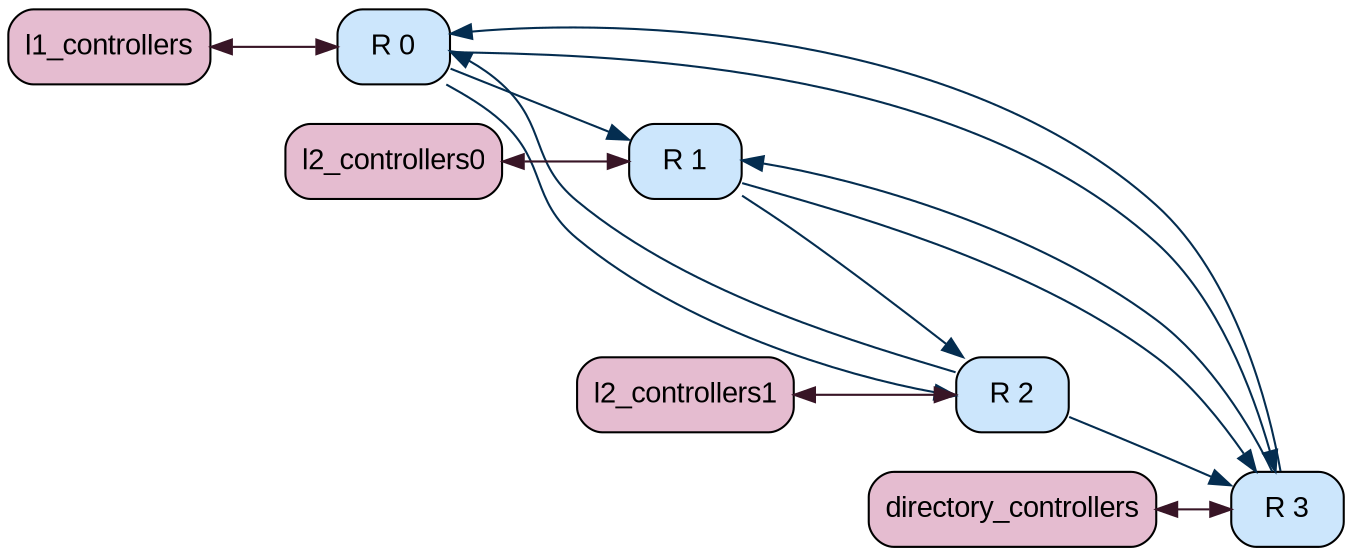 graph G {
rankdir=LR;
"board.cache_hierarchy.ruby_system.network.routers0" [color="#000000", fillcolor="#cce6fc", fontcolor="#000000", fontname=Arial, fontsize=14, label="R 0", shape=Mrecord, style="rounded, filled"];
"board.cache_hierarchy.ruby_system.network.routers1" [color="#000000", fillcolor="#cce6fc", fontcolor="#000000", fontname=Arial, fontsize=14, label="R 1", shape=Mrecord, style="rounded, filled"];
"board.cache_hierarchy.ruby_system.network.routers2" [color="#000000", fillcolor="#cce6fc", fontcolor="#000000", fontname=Arial, fontsize=14, label="R 2", shape=Mrecord, style="rounded, filled"];
"board.cache_hierarchy.ruby_system.network.routers3" [color="#000000", fillcolor="#cce6fc", fontcolor="#000000", fontname=Arial, fontsize=14, label="R 3", shape=Mrecord, style="rounded, filled"];
"board.cache_hierarchy.ruby_system.network.routers0" -- "board.cache_hierarchy.ruby_system.network.routers1"  [color="#042d50", dir=forward, weight=0.5];
"board.cache_hierarchy.ruby_system.network.routers0" -- "board.cache_hierarchy.ruby_system.network.routers2"  [color="#042d50", dir=forward, weight=0.5];
"board.cache_hierarchy.ruby_system.network.routers0" -- "board.cache_hierarchy.ruby_system.network.routers3"  [color="#042d50", dir=forward, weight=0.5];
"board.cache_hierarchy.ruby_system.network.routers1" -- "board.cache_hierarchy.ruby_system.network.routers2"  [color="#042d50", dir=forward, weight=0.5];
"board.cache_hierarchy.ruby_system.network.routers1" -- "board.cache_hierarchy.ruby_system.network.routers3"  [color="#042d50", dir=forward, weight=0.5];
"board.cache_hierarchy.ruby_system.network.routers2" -- "board.cache_hierarchy.ruby_system.network.routers0"  [color="#042d50", dir=forward, weight=0.5];
"board.cache_hierarchy.ruby_system.network.routers2" -- "board.cache_hierarchy.ruby_system.network.routers3"  [color="#042d50", dir=forward, weight=0.5];
"board.cache_hierarchy.ruby_system.network.routers3" -- "board.cache_hierarchy.ruby_system.network.routers0"  [color="#042d50", dir=forward, weight=0.5];
"board.cache_hierarchy.ruby_system.network.routers3" -- "board.cache_hierarchy.ruby_system.network.routers1"  [color="#042d50", dir=forward, weight=0.5];
"board.cache_hierarchy.ruby_system.l1_controllers" [color="#000000", fillcolor="#e5bcd0", fontcolor="#000000", fontname=Arial, fontsize=14, label=l1_controllers, shape=Mrecord, style="rounded, filled"];
"board.cache_hierarchy.ruby_system.l1_controllers" -- "board.cache_hierarchy.ruby_system.network.routers0"  [color="#381526", dir=both, weight=1.0];
"board.cache_hierarchy.ruby_system.l2_controllers0" [color="#000000", fillcolor="#e5bcd0", fontcolor="#000000", fontname=Arial, fontsize=14, label=l2_controllers0, shape=Mrecord, style="rounded, filled"];
"board.cache_hierarchy.ruby_system.l2_controllers0" -- "board.cache_hierarchy.ruby_system.network.routers1"  [color="#381526", dir=both, weight=1.0];
"board.cache_hierarchy.ruby_system.l2_controllers1" [color="#000000", fillcolor="#e5bcd0", fontcolor="#000000", fontname=Arial, fontsize=14, label=l2_controllers1, shape=Mrecord, style="rounded, filled"];
"board.cache_hierarchy.ruby_system.l2_controllers1" -- "board.cache_hierarchy.ruby_system.network.routers2"  [color="#381526", dir=both, weight=1.0];
"board.cache_hierarchy.ruby_system.directory_controllers" [color="#000000", fillcolor="#e5bcd0", fontcolor="#000000", fontname=Arial, fontsize=14, label=directory_controllers, shape=Mrecord, style="rounded, filled"];
"board.cache_hierarchy.ruby_system.directory_controllers" -- "board.cache_hierarchy.ruby_system.network.routers3"  [color="#381526", dir=both, weight=1.0];
}
